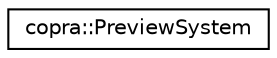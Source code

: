 digraph "Graphical Class Hierarchy"
{
 // LATEX_PDF_SIZE
  edge [fontname="Helvetica",fontsize="10",labelfontname="Helvetica",labelfontsize="10"];
  node [fontname="Helvetica",fontsize="10",shape=record];
  rankdir="LR";
  Node0 [label="copra::PreviewSystem",height=0.2,width=0.4,color="black", fillcolor="white", style="filled",URL="$structcopra_1_1PreviewSystem.html",tooltip="Structure representing all variables of a system for performing preview control. Such system is defin..."];
}

